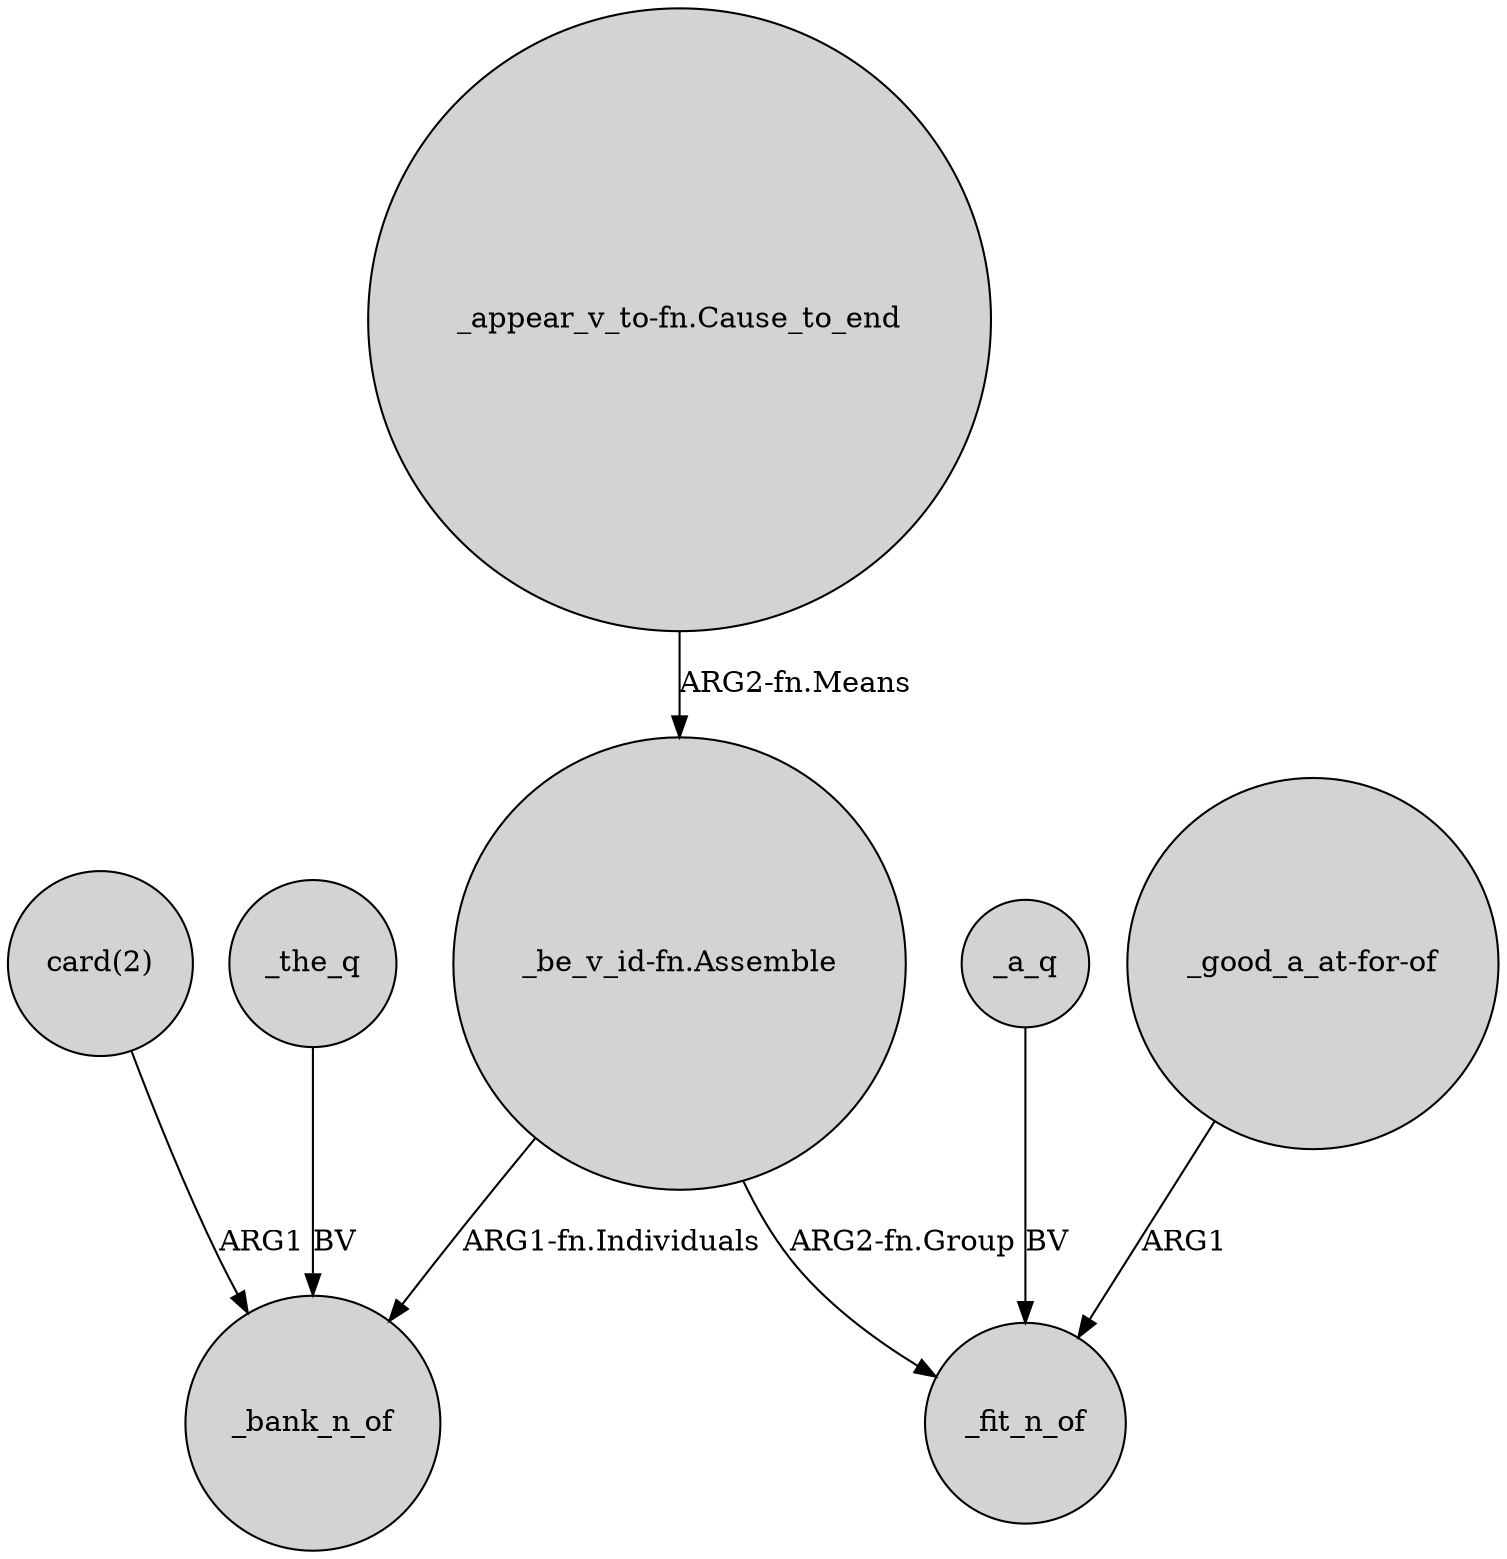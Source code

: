 digraph {
	node [shape=circle style=filled]
	"_appear_v_to-fn.Cause_to_end" -> "_be_v_id-fn.Assemble" [label="ARG2-fn.Means"]
	_the_q -> _bank_n_of [label=BV]
	"_be_v_id-fn.Assemble" -> _fit_n_of [label="ARG2-fn.Group"]
	_a_q -> _fit_n_of [label=BV]
	"_good_a_at-for-of" -> _fit_n_of [label=ARG1]
	"card(2)" -> _bank_n_of [label=ARG1]
	"_be_v_id-fn.Assemble" -> _bank_n_of [label="ARG1-fn.Individuals"]
}
